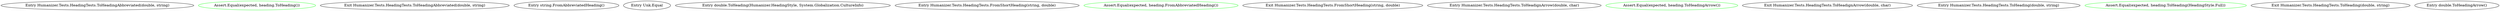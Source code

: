 digraph  {
m1_0 [cluster="Humanizer.Tests.HeadingTests.ToHeadingAbbreviated(double, string)", file="HeadingTests.cs", label="Entry Humanizer.Tests.HeadingTests.ToHeadingAbbreviated(double, string)", span="57-57"];
m1_1 [cluster="Humanizer.Tests.HeadingTests.ToHeadingAbbreviated(double, string)", color=green, community=0, file="HeadingTests.cs", label="Assert.Equal(expected, heading.ToHeading())", prediction=0, span="59-59"];
m1_2 [cluster="Humanizer.Tests.HeadingTests.ToHeadingAbbreviated(double, string)", file="HeadingTests.cs", label="Exit Humanizer.Tests.HeadingTests.ToHeadingAbbreviated(double, string)", span="57-57"];
m1_11 [cluster="string.FromAbbreviatedHeading()", file="HeadingTests.cs", label="Entry string.FromAbbreviatedHeading()", span="68-68"];
m1_4 [cluster="Unk.Equal", file="HeadingTests.cs", label="Entry Unk.Equal", span=""];
m1_3 [cluster="double.ToHeading(Humanizer.HeadingStyle, System.Globalization.CultureInfo)", file="HeadingTests.cs", label="Entry double.ToHeading(Humanizer.HeadingStyle, System.Globalization.CultureInfo)", span="40-40"];
m1_8 [cluster="Humanizer.Tests.HeadingTests.FromShortHeading(string, double)", file="HeadingTests.cs", label="Entry Humanizer.Tests.HeadingTests.FromShortHeading(string, double)", span="102-102"];
m1_9 [cluster="Humanizer.Tests.HeadingTests.FromShortHeading(string, double)", color=green, community=0, file="HeadingTests.cs", label="Assert.Equal(expected, heading.FromAbbreviatedHeading())", prediction=1, span="104-104"];
m1_10 [cluster="Humanizer.Tests.HeadingTests.FromShortHeading(string, double)", file="HeadingTests.cs", label="Exit Humanizer.Tests.HeadingTests.FromShortHeading(string, double)", span="102-102"];
m1_12 [cluster="Humanizer.Tests.HeadingTests.ToHeadignArrow(double, char)", file="HeadingTests.cs", label="Entry Humanizer.Tests.HeadingTests.ToHeadignArrow(double, char)", span="156-156"];
m1_13 [cluster="Humanizer.Tests.HeadingTests.ToHeadignArrow(double, char)", color=green, community=0, file="HeadingTests.cs", label="Assert.Equal(expected, heading.ToHeadingArrow())", prediction=2, span="158-158"];
m1_14 [cluster="Humanizer.Tests.HeadingTests.ToHeadignArrow(double, char)", file="HeadingTests.cs", label="Exit Humanizer.Tests.HeadingTests.ToHeadignArrow(double, char)", span="156-156"];
m1_5 [cluster="Humanizer.Tests.HeadingTests.ToHeading(double, string)", file="HeadingTests.cs", label="Entry Humanizer.Tests.HeadingTests.ToHeading(double, string)", span="80-80"];
m1_6 [cluster="Humanizer.Tests.HeadingTests.ToHeading(double, string)", color=green, community=0, file="HeadingTests.cs", label="Assert.Equal(expected, heading.ToHeading(HeadingStyle.Full))", prediction=3, span="82-82"];
m1_7 [cluster="Humanizer.Tests.HeadingTests.ToHeading(double, string)", file="HeadingTests.cs", label="Exit Humanizer.Tests.HeadingTests.ToHeading(double, string)", span="80-80"];
m1_15 [cluster="double.ToHeadingArrow()", file="HeadingTests.cs", label="Entry double.ToHeadingArrow()", span="58-58"];
}
